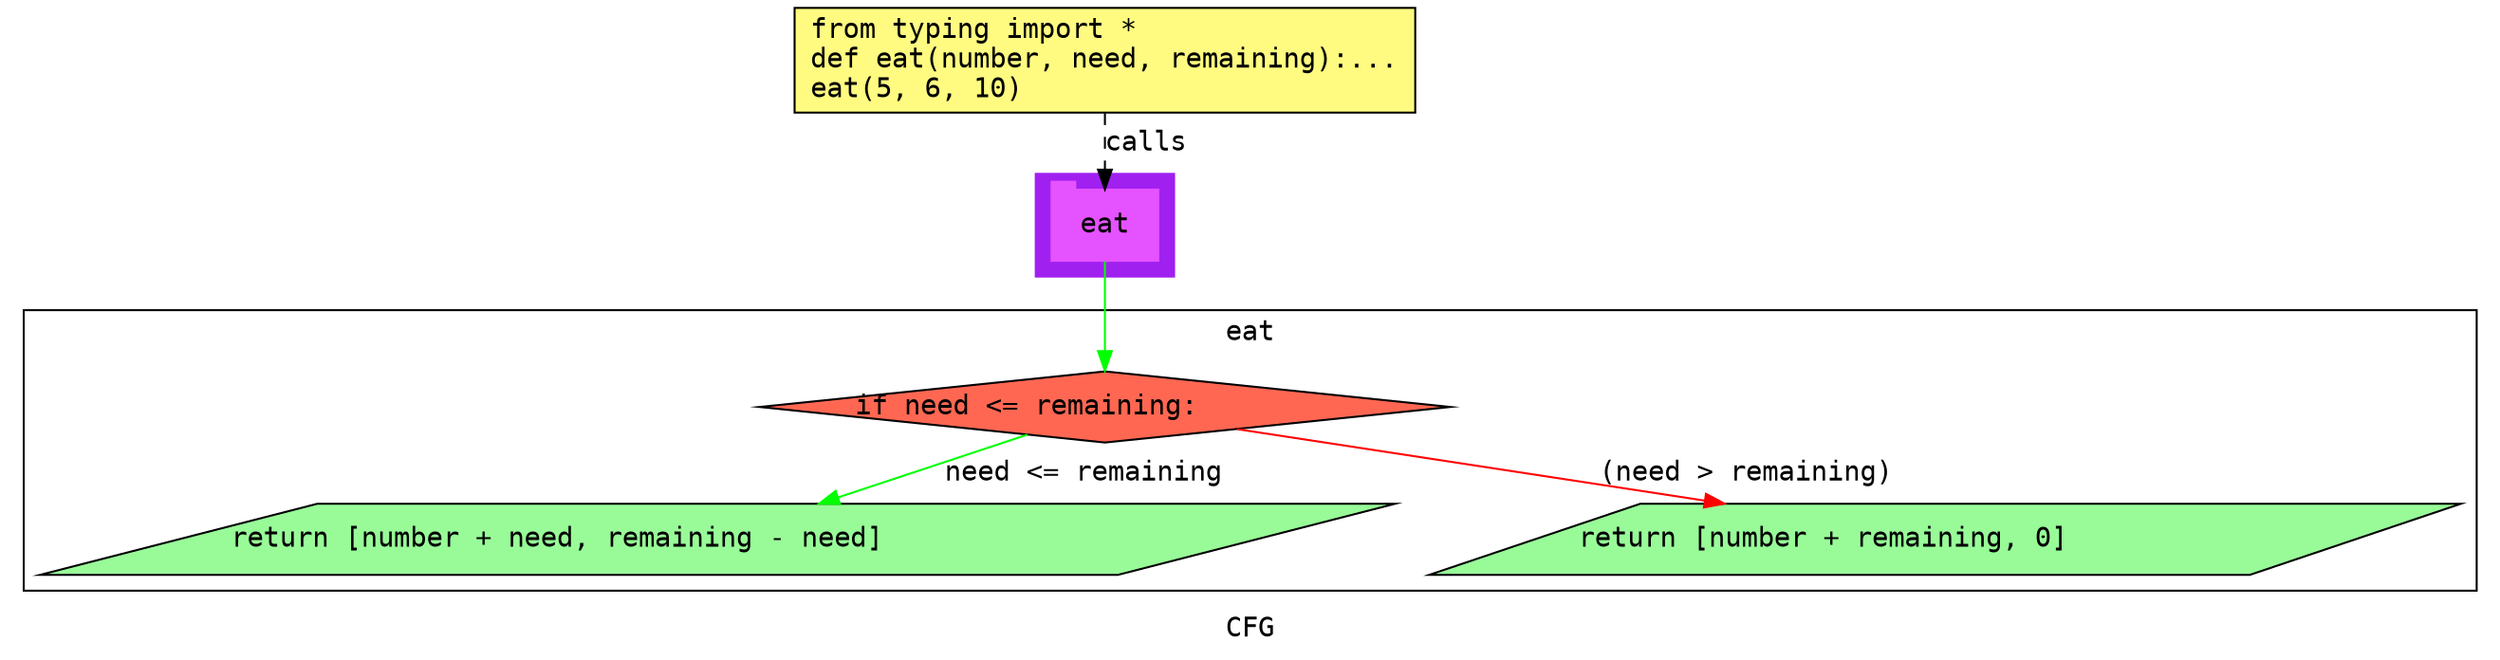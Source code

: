 digraph cluster344CFG {
	graph [bb="0,0,1215,326",
		compound=True,
		fontname="DejaVu Sans Mono",
		label=CFG,
		lheight=0.21,
		lp="607.5,11.5",
		lwidth=0.35,
		pack=False,
		rankdir=TB,
		ranksep=0.02
	];
	node [fontname="DejaVu Sans Mono",
		label="\N"
	];
	edge [fontname="DejaVu Sans Mono"];
	subgraph cluster_1 {
		graph [bb="503,190,573,242",
			color=purple,
			compound=true,
			fontname="DejaVu Sans Mono",
			label="",
			rankdir=TB,
			ranksep=0.02,
			shape=tab,
			style=filled
		];
		node [fontname="DejaVu Sans Mono"];
		edge [fontname="DejaVu Sans Mono"];
		10	[color="#E552FF",
			height=0.5,
			label=eat,
			linenum="[8]",
			pos="538,216",
			shape=tab,
			style=filled,
			width=0.75];
	}
	subgraph cluster2eat {
		graph [bb="8,31,1207,173",
			compound=True,
			fontname="DejaVu Sans Mono",
			label=eat,
			lheight=0.21,
			lp="607.5,161.5",
			lwidth=0.35,
			pack=False,
			rankdir=TB,
			ranksep=0.02
		];
		node [fontname="DejaVu Sans Mono"];
		edge [fontname="DejaVu Sans Mono"];
		3	[fillcolor="#FF6752",
			height=0.5,
			label="if need <= remaining:\l",
			linenum="[3]",
			pos="538,124",
			shape=diamond,
			style="filled,solid",
			width=4.8511];
		4	[fillcolor="#98fb98",
			height=0.5,
			label="return [number + need, remaining - need]\l",
			linenum="[4]",
			pos="347,57",
			shape=parallelogram,
			style="filled,solid",
			width=9.1853];
		3 -> 4	[color=green,
			label="need <= remaining",
			lp="529.5,90.5",
			pos="e,397.21,75.086 499.35,109.85 472.79,100.81 437.01,88.632 406.8,78.351"];
		6	[fillcolor="#98fb98",
			height=0.5,
			label="return [number + remaining, 0]\l",
			linenum="[6]",
			pos="947,57",
			shape=parallelogram,
			style="filled,solid",
			width=6.9882];
		3 -> 6	[color=red,
			label="(need > remaining)",
			lp="853.5,90.5",
			pos="e,839.73,75.048 603.26,112.63 664,102.98 755.96,88.361 829.48,76.677"];
	}
	1	[fillcolor="#FFFB81",
		height=0.73611,
		label="from typing import *\ldef eat(number, need, remaining):...\leat(5, 6, 10)\l",
		linenum="[1]",
		pos="538,299.5",
		shape=rectangle,
		style="filled,solid",
		width=4.3611];
	1 -> 10	[label=calls,
		lp="559,257.5",
		pos="e,538,234.13 538,272.71 538,263.66 538,253.47 538,244.3",
		style=dashed];
	10 -> 3	[color=green,
		pos="e,538,142.3 538,197.65 538,184.82 538,167.11 538,152.38"];
}
